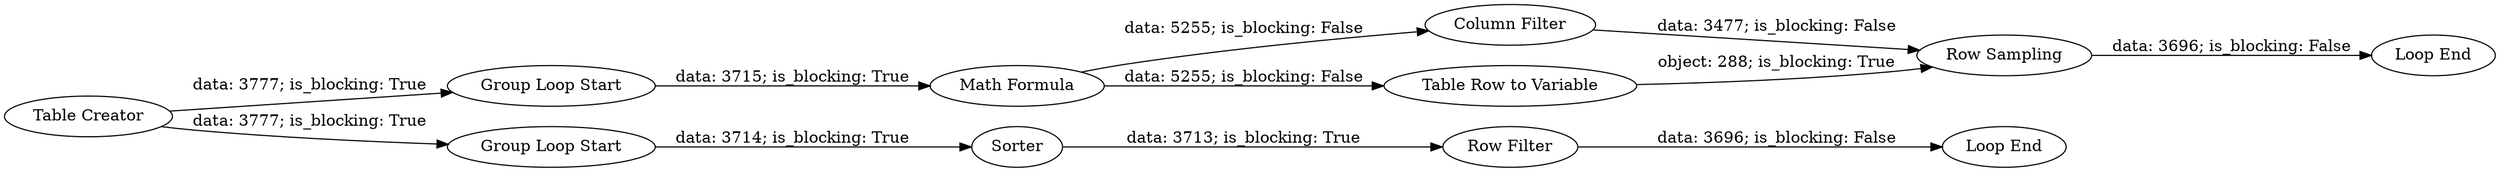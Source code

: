 digraph {
	"6580333940225744941_1" [label="Row Filter"]
	"6580333940225744941_12" [label="Group Loop Start"]
	"6580333940225744941_11" [label="Loop End"]
	"6580333940225744941_2" [label="Table Creator"]
	"6580333940225744941_16" [label="Column Filter"]
	"6580333940225744941_15" [label="Loop End"]
	"6580333940225744941_8" [label=Sorter]
	"6580333940225744941_13" [label="Table Row to Variable"]
	"6580333940225744941_7" [label="Math Formula"]
	"6580333940225744941_10" [label="Group Loop Start"]
	"6580333940225744941_6" [label="Row Sampling"]
	"6580333940225744941_8" -> "6580333940225744941_1" [label="data: 3713; is_blocking: True"]
	"6580333940225744941_1" -> "6580333940225744941_11" [label="data: 3696; is_blocking: False"]
	"6580333940225744941_10" -> "6580333940225744941_8" [label="data: 3714; is_blocking: True"]
	"6580333940225744941_12" -> "6580333940225744941_7" [label="data: 3715; is_blocking: True"]
	"6580333940225744941_6" -> "6580333940225744941_15" [label="data: 3696; is_blocking: False"]
	"6580333940225744941_2" -> "6580333940225744941_12" [label="data: 3777; is_blocking: True"]
	"6580333940225744941_7" -> "6580333940225744941_16" [label="data: 5255; is_blocking: False"]
	"6580333940225744941_7" -> "6580333940225744941_13" [label="data: 5255; is_blocking: False"]
	"6580333940225744941_2" -> "6580333940225744941_10" [label="data: 3777; is_blocking: True"]
	"6580333940225744941_13" -> "6580333940225744941_6" [label="object: 288; is_blocking: True"]
	"6580333940225744941_16" -> "6580333940225744941_6" [label="data: 3477; is_blocking: False"]
	rankdir=LR
}
